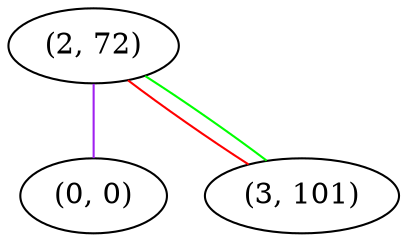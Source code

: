 graph "" {
"(2, 72)";
"(0, 0)";
"(3, 101)";
"(2, 72)" -- "(0, 0)"  [color=purple, key=0, weight=4];
"(2, 72)" -- "(3, 101)"  [color=red, key=0, weight=1];
"(2, 72)" -- "(3, 101)"  [color=green, key=1, weight=2];
}
